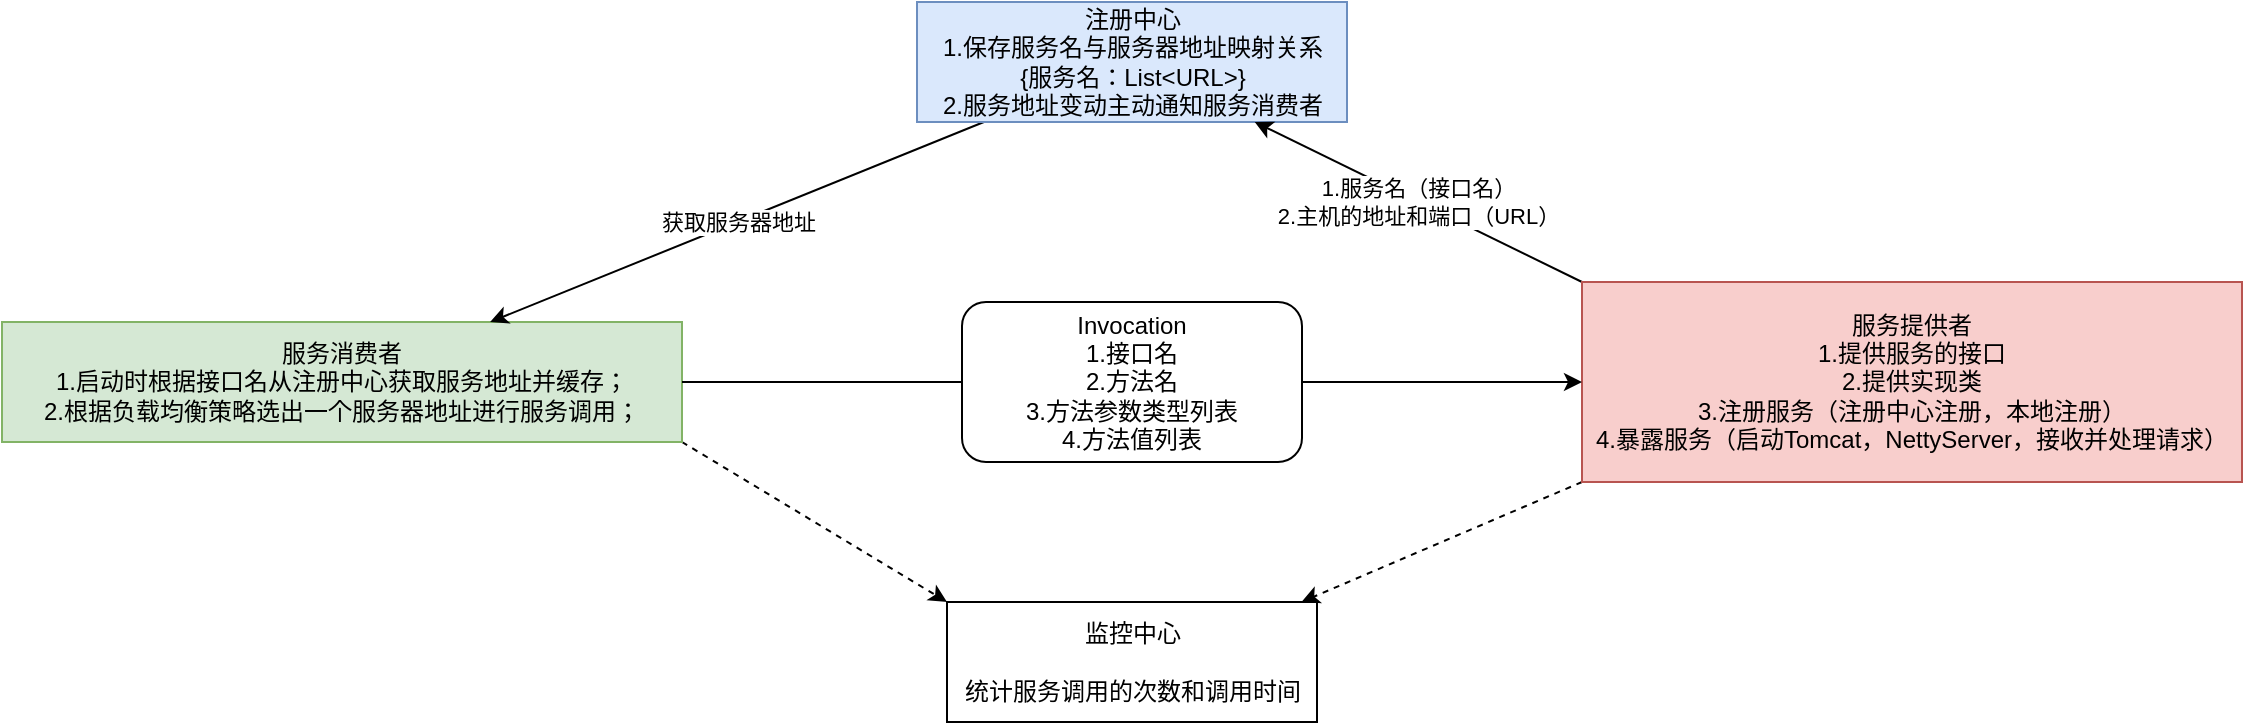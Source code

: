 <mxfile version="20.4.1" type="github">
  <diagram id="L5J_yVoIicrjuL4BosRv" name="Role">
    <mxGraphModel dx="1384" dy="772" grid="1" gridSize="10" guides="1" tooltips="1" connect="1" arrows="1" fold="1" page="1" pageScale="1" pageWidth="827" pageHeight="1169" math="0" shadow="0">
      <root>
        <mxCell id="0" />
        <mxCell id="1" parent="0" />
        <mxCell id="S-6g8fEXurTJTHP9bAXz-7" style="edgeStyle=none;rounded=0;orthogonalLoop=1;jettySize=auto;html=1;exitX=1;exitY=1;exitDx=0;exitDy=0;entryX=0;entryY=0;entryDx=0;entryDy=0;dashed=1;" edge="1" parent="1" source="S-6g8fEXurTJTHP9bAXz-1" target="S-6g8fEXurTJTHP9bAXz-4">
          <mxGeometry relative="1" as="geometry" />
        </mxCell>
        <mxCell id="S-6g8fEXurTJTHP9bAXz-1" value="服务消费者&lt;br&gt;1.启动时根据接口名从注册中心获取服务地址并缓存；&lt;br&gt;2.根据负载均衡策略选出一个服务器地址进行服务调用；" style="rounded=0;whiteSpace=wrap;html=1;fillColor=#d5e8d4;strokeColor=#82b366;" vertex="1" parent="1">
          <mxGeometry x="70" y="210" width="340" height="60" as="geometry" />
        </mxCell>
        <mxCell id="S-6g8fEXurTJTHP9bAXz-6" value="获取服务器地址" style="edgeStyle=none;rounded=0;orthogonalLoop=1;jettySize=auto;html=1;" edge="1" parent="1" source="S-6g8fEXurTJTHP9bAXz-2" target="S-6g8fEXurTJTHP9bAXz-1">
          <mxGeometry relative="1" as="geometry" />
        </mxCell>
        <mxCell id="S-6g8fEXurTJTHP9bAXz-2" value="注册中心&lt;br&gt;1.保存服务名与服务器地址映射关系&lt;br&gt;{服务名：List&amp;lt;URL&amp;gt;}&lt;br&gt;2.服务地址变动主动通知服务消费者" style="rounded=0;whiteSpace=wrap;html=1;fillColor=#dae8fc;strokeColor=#6c8ebf;" vertex="1" parent="1">
          <mxGeometry x="527.5" y="50" width="215" height="60" as="geometry" />
        </mxCell>
        <mxCell id="S-6g8fEXurTJTHP9bAXz-8" style="edgeStyle=none;rounded=0;orthogonalLoop=1;jettySize=auto;html=1;exitX=0;exitY=1;exitDx=0;exitDy=0;entryX=0.958;entryY=0;entryDx=0;entryDy=0;entryPerimeter=0;dashed=1;" edge="1" parent="1" source="S-6g8fEXurTJTHP9bAXz-3" target="S-6g8fEXurTJTHP9bAXz-4">
          <mxGeometry relative="1" as="geometry">
            <mxPoint x="690" y="340" as="targetPoint" />
          </mxGeometry>
        </mxCell>
        <mxCell id="S-6g8fEXurTJTHP9bAXz-9" value="1.服务名（接口名）&lt;br&gt;2.主机的地址和端口（URL）" style="edgeStyle=none;rounded=0;orthogonalLoop=1;jettySize=auto;html=1;exitX=0;exitY=0;exitDx=0;exitDy=0;" edge="1" parent="1" source="S-6g8fEXurTJTHP9bAXz-3" target="S-6g8fEXurTJTHP9bAXz-2">
          <mxGeometry relative="1" as="geometry" />
        </mxCell>
        <mxCell id="S-6g8fEXurTJTHP9bAXz-3" value="服务提供者&lt;br&gt;1.提供服务的接口&lt;br&gt;2.提供实现类&lt;br&gt;3.注册服务（注册中心注册，本地注册）&lt;br&gt;4.暴露服务（启动Tomcat，NettyServer，接收并处理请求）" style="rounded=0;whiteSpace=wrap;html=1;fillColor=#f8cecc;strokeColor=#b85450;" vertex="1" parent="1">
          <mxGeometry x="860" y="190" width="330" height="100" as="geometry" />
        </mxCell>
        <mxCell id="S-6g8fEXurTJTHP9bAXz-4" value="监控中心&lt;br&gt;&lt;br&gt;统计服务调用的次数和调用时间" style="rounded=0;whiteSpace=wrap;html=1;" vertex="1" parent="1">
          <mxGeometry x="542.5" y="350" width="185" height="60" as="geometry" />
        </mxCell>
        <mxCell id="S-6g8fEXurTJTHP9bAXz-12" style="edgeStyle=none;rounded=0;orthogonalLoop=1;jettySize=auto;html=1;" edge="1" parent="1" source="S-6g8fEXurTJTHP9bAXz-5" target="S-6g8fEXurTJTHP9bAXz-3">
          <mxGeometry relative="1" as="geometry" />
        </mxCell>
        <mxCell id="S-6g8fEXurTJTHP9bAXz-5" value="Invocation&lt;br&gt;1.接口名&lt;br&gt;2.方法名&lt;br&gt;3.方法参数类型列表&lt;br&gt;4.方法值列表" style="rounded=1;whiteSpace=wrap;html=1;" vertex="1" parent="1">
          <mxGeometry x="550" y="200" width="170" height="80" as="geometry" />
        </mxCell>
        <mxCell id="S-6g8fEXurTJTHP9bAXz-14" value="" style="endArrow=none;html=1;rounded=0;exitX=1;exitY=0.5;exitDx=0;exitDy=0;entryX=0;entryY=0.5;entryDx=0;entryDy=0;" edge="1" parent="1" source="S-6g8fEXurTJTHP9bAXz-1" target="S-6g8fEXurTJTHP9bAXz-5">
          <mxGeometry width="50" height="50" relative="1" as="geometry">
            <mxPoint x="460" y="250" as="sourcePoint" />
            <mxPoint x="510" y="200" as="targetPoint" />
          </mxGeometry>
        </mxCell>
      </root>
    </mxGraphModel>
  </diagram>
</mxfile>
